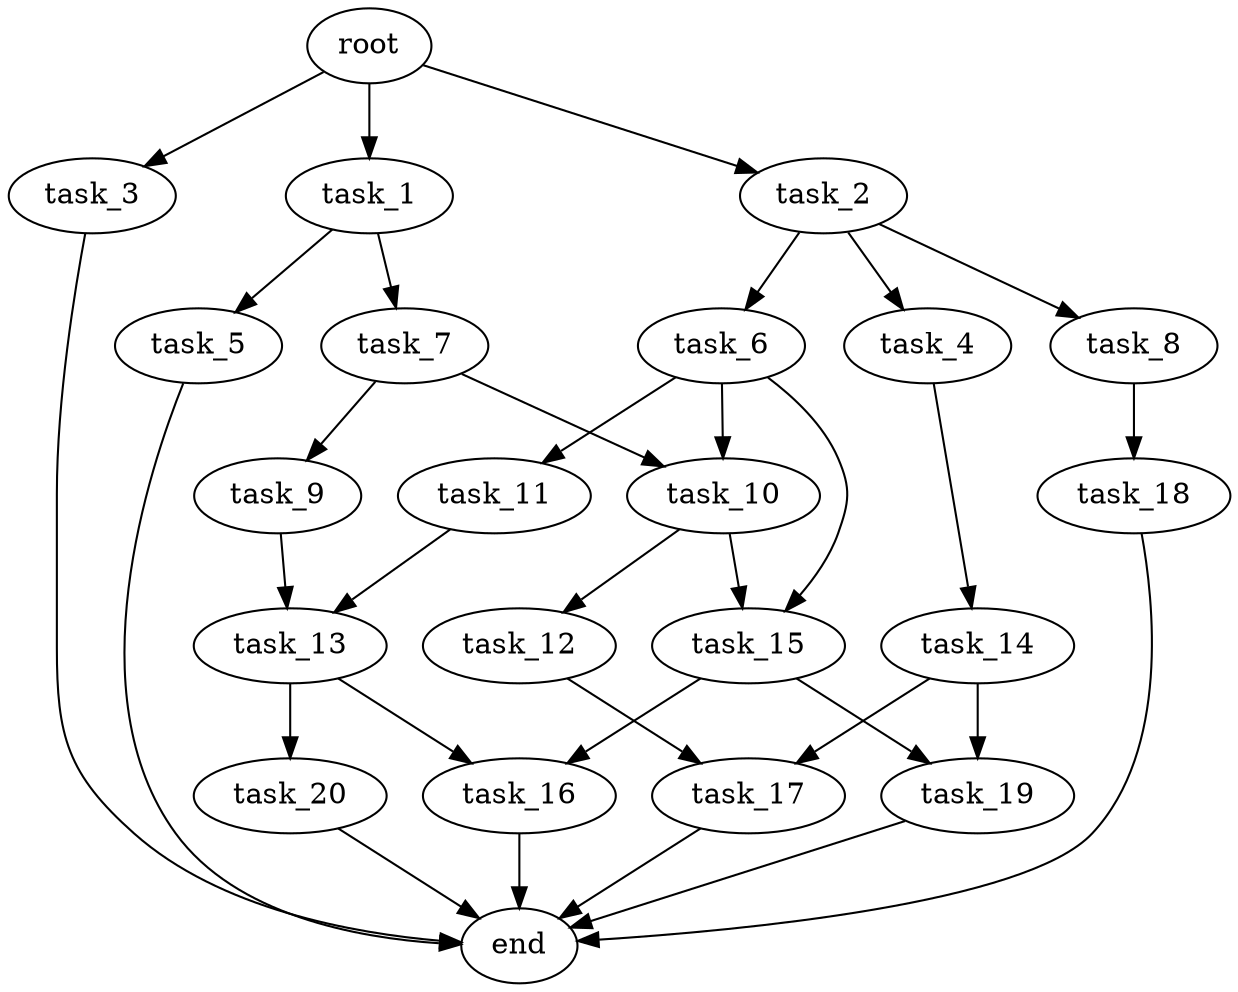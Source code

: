 digraph G {
  root [size="0.000000e+00"];
  task_1 [size="6.528139e+09"];
  task_2 [size="6.023414e+09"];
  task_3 [size="1.153324e+08"];
  task_4 [size="7.774409e+09"];
  task_5 [size="3.825487e+09"];
  task_6 [size="3.048529e+09"];
  task_7 [size="4.127813e+08"];
  task_8 [size="5.399757e+09"];
  task_9 [size="1.496651e+09"];
  task_10 [size="5.024514e+09"];
  task_11 [size="2.208751e+09"];
  task_12 [size="5.061476e+08"];
  task_13 [size="7.316054e+09"];
  task_14 [size="3.929434e+09"];
  task_15 [size="4.456717e+09"];
  task_16 [size="5.951727e+09"];
  task_17 [size="5.047789e+09"];
  task_18 [size="2.221634e+09"];
  task_19 [size="2.898541e+09"];
  task_20 [size="3.943830e+09"];
  end [size="0.000000e+00"];

  root -> task_1 [size="1.000000e-12"];
  root -> task_2 [size="1.000000e-12"];
  root -> task_3 [size="1.000000e-12"];
  task_1 -> task_5 [size="3.825487e+08"];
  task_1 -> task_7 [size="4.127813e+07"];
  task_2 -> task_4 [size="7.774409e+08"];
  task_2 -> task_6 [size="3.048529e+08"];
  task_2 -> task_8 [size="5.399757e+08"];
  task_3 -> end [size="1.000000e-12"];
  task_4 -> task_14 [size="3.929434e+08"];
  task_5 -> end [size="1.000000e-12"];
  task_6 -> task_10 [size="2.512257e+08"];
  task_6 -> task_11 [size="2.208751e+08"];
  task_6 -> task_15 [size="2.228358e+08"];
  task_7 -> task_9 [size="1.496651e+08"];
  task_7 -> task_10 [size="2.512257e+08"];
  task_8 -> task_18 [size="2.221634e+08"];
  task_9 -> task_13 [size="3.658027e+08"];
  task_10 -> task_12 [size="5.061476e+07"];
  task_10 -> task_15 [size="2.228358e+08"];
  task_11 -> task_13 [size="3.658027e+08"];
  task_12 -> task_17 [size="2.523894e+08"];
  task_13 -> task_16 [size="2.975863e+08"];
  task_13 -> task_20 [size="3.943830e+08"];
  task_14 -> task_17 [size="2.523894e+08"];
  task_14 -> task_19 [size="1.449270e+08"];
  task_15 -> task_16 [size="2.975863e+08"];
  task_15 -> task_19 [size="1.449270e+08"];
  task_16 -> end [size="1.000000e-12"];
  task_17 -> end [size="1.000000e-12"];
  task_18 -> end [size="1.000000e-12"];
  task_19 -> end [size="1.000000e-12"];
  task_20 -> end [size="1.000000e-12"];
}
